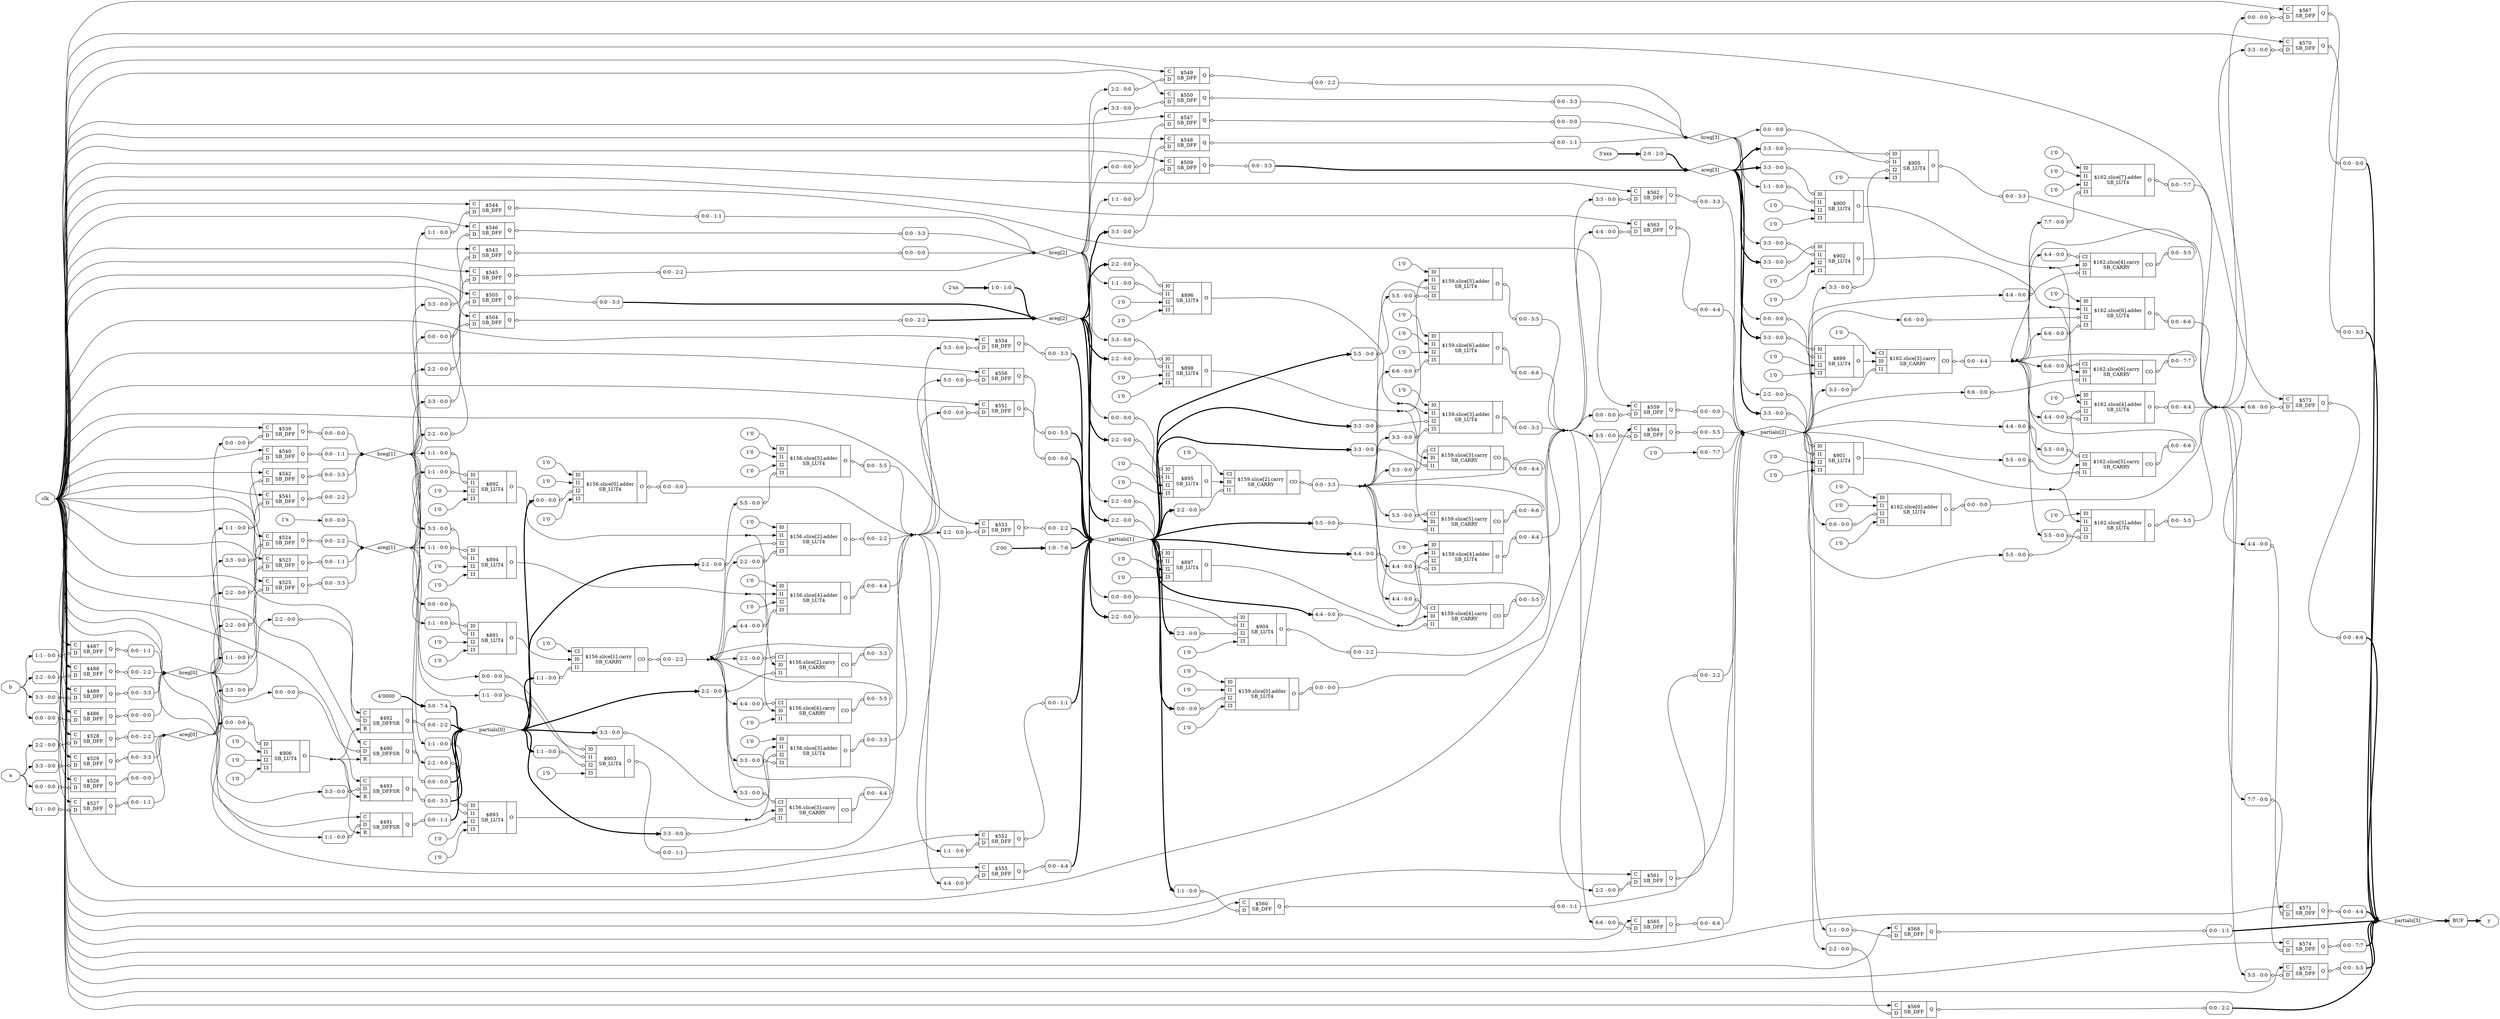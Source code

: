 digraph "multiplier" {
rankdir="LR";
remincross=true;
n21 [ shape=octagon, label="a", color="black", fontcolor="black" ];
n22 [ shape=diamond, label="areg[0]", color="black", fontcolor="black" ];
n23 [ shape=diamond, label="areg[1]", color="black", fontcolor="black" ];
n24 [ shape=diamond, label="areg[2]", color="black", fontcolor="black" ];
n25 [ shape=diamond, label="areg[3]", color="black", fontcolor="black" ];
n26 [ shape=octagon, label="b", color="black", fontcolor="black" ];
n27 [ shape=diamond, label="breg[0]", color="black", fontcolor="black" ];
n28 [ shape=diamond, label="breg[1]", color="black", fontcolor="black" ];
n29 [ shape=diamond, label="breg[2]", color="black", fontcolor="black" ];
n30 [ shape=diamond, label="breg[3]", color="black", fontcolor="black" ];
n31 [ shape=octagon, label="clk", color="black", fontcolor="black" ];
n32 [ shape=diamond, label="partials[0]", color="black", fontcolor="black" ];
n33 [ shape=diamond, label="partials[1]", color="black", fontcolor="black" ];
n34 [ shape=diamond, label="partials[2]", color="black", fontcolor="black" ];
n35 [ shape=diamond, label="partials[3]", color="black", fontcolor="black" ];
n36 [ shape=octagon, label="y", color="black", fontcolor="black" ];
v2 [ label="1'0" ];
v3 [ label="1'0" ];
c42 [ shape=record, label="{{<p37> I0|<p38> I1|<p39> I2|<p40> I3}|$891\nSB_LUT4|{<p41> O}}" ];
x0 [ shape=record, style=rounded, label="<s0> 1:1 - 0:0 " ];
x0:e -> c42:p37:w [arrowhead=odiamond, arrowtail=odiamond, dir=both, color="black", label=""];
x1 [ shape=record, style=rounded, label="<s0> 0:0 - 0:0 " ];
x1:e -> c42:p38:w [arrowhead=odiamond, arrowtail=odiamond, dir=both, color="black", label=""];
v6 [ label="1'0" ];
v7 [ label="1'0" ];
c43 [ shape=record, label="{{<p37> I0|<p38> I1|<p39> I2|<p40> I3}|$892\nSB_LUT4|{<p41> O}}" ];
x4 [ shape=record, style=rounded, label="<s0> 1:1 - 0:0 " ];
x4:e -> c43:p37:w [arrowhead=odiamond, arrowtail=odiamond, dir=both, color="black", label=""];
x5 [ shape=record, style=rounded, label="<s0> 1:1 - 0:0 " ];
x5:e -> c43:p38:w [arrowhead=odiamond, arrowtail=odiamond, dir=both, color="black", label=""];
v10 [ label="1'0" ];
v11 [ label="1'0" ];
c44 [ shape=record, label="{{<p37> I0|<p38> I1|<p39> I2|<p40> I3}|$893\nSB_LUT4|{<p41> O}}" ];
x8 [ shape=record, style=rounded, label="<s0> 1:1 - 0:0 " ];
x8:e -> c44:p37:w [arrowhead=odiamond, arrowtail=odiamond, dir=both, color="black", label=""];
x9 [ shape=record, style=rounded, label="<s0> 2:2 - 0:0 " ];
x9:e -> c44:p38:w [arrowhead=odiamond, arrowtail=odiamond, dir=both, color="black", label=""];
v14 [ label="1'0" ];
v15 [ label="1'0" ];
c45 [ shape=record, label="{{<p37> I0|<p38> I1|<p39> I2|<p40> I3}|$894\nSB_LUT4|{<p41> O}}" ];
x12 [ shape=record, style=rounded, label="<s0> 1:1 - 0:0 " ];
x12:e -> c45:p37:w [arrowhead=odiamond, arrowtail=odiamond, dir=both, color="black", label=""];
x13 [ shape=record, style=rounded, label="<s0> 3:3 - 0:0 " ];
x13:e -> c45:p38:w [arrowhead=odiamond, arrowtail=odiamond, dir=both, color="black", label=""];
v18 [ label="1'0" ];
v19 [ label="1'0" ];
c46 [ shape=record, label="{{<p37> I0|<p38> I1|<p39> I2|<p40> I3}|$895\nSB_LUT4|{<p41> O}}" ];
x16 [ shape=record, style=rounded, label="<s0> 2:2 - 0:0 " ];
x16:e -> c46:p37:w [arrowhead=odiamond, arrowtail=odiamond, dir=both, color="black", label=""];
x17 [ shape=record, style=rounded, label="<s0> 0:0 - 0:0 " ];
x17:e -> c46:p38:w [arrowhead=odiamond, arrowtail=odiamond, dir=both, color="black", label=""];
v22 [ label="1'0" ];
v23 [ label="1'0" ];
c47 [ shape=record, label="{{<p37> I0|<p38> I1|<p39> I2|<p40> I3}|$896\nSB_LUT4|{<p41> O}}" ];
x20 [ shape=record, style=rounded, label="<s0> 2:2 - 0:0 " ];
x20:e -> c47:p37:w [arrowhead=odiamond, arrowtail=odiamond, dir=both, color="black", label=""];
x21 [ shape=record, style=rounded, label="<s0> 1:1 - 0:0 " ];
x21:e -> c47:p38:w [arrowhead=odiamond, arrowtail=odiamond, dir=both, color="black", label=""];
v26 [ label="1'0" ];
v27 [ label="1'0" ];
c48 [ shape=record, label="{{<p37> I0|<p38> I1|<p39> I2|<p40> I3}|$897\nSB_LUT4|{<p41> O}}" ];
x24 [ shape=record, style=rounded, label="<s0> 2:2 - 0:0 " ];
x24:e -> c48:p37:w [arrowhead=odiamond, arrowtail=odiamond, dir=both, color="black", label=""];
x25 [ shape=record, style=rounded, label="<s0> 2:2 - 0:0 " ];
x25:e -> c48:p38:w [arrowhead=odiamond, arrowtail=odiamond, dir=both, color="black", label=""];
v30 [ label="1'0" ];
v31 [ label="1'0" ];
c49 [ shape=record, label="{{<p37> I0|<p38> I1|<p39> I2|<p40> I3}|$898\nSB_LUT4|{<p41> O}}" ];
x28 [ shape=record, style=rounded, label="<s0> 2:2 - 0:0 " ];
x28:e -> c49:p37:w [arrowhead=odiamond, arrowtail=odiamond, dir=both, color="black", label=""];
x29 [ shape=record, style=rounded, label="<s0> 3:3 - 0:0 " ];
x29:e -> c49:p38:w [arrowhead=odiamond, arrowtail=odiamond, dir=both, color="black", label=""];
v34 [ label="1'0" ];
v35 [ label="1'0" ];
c50 [ shape=record, label="{{<p37> I0|<p38> I1|<p39> I2|<p40> I3}|$899\nSB_LUT4|{<p41> O}}" ];
x32 [ shape=record, style=rounded, label="<s0> 3:3 - 0:0 " ];
x32:e -> c50:p37:w [arrowhead=odiamond, arrowtail=odiamond, dir=both, color="black", label=""];
x33 [ shape=record, style=rounded, label="<s0> 0:0 - 0:0 " ];
x33:e -> c50:p38:w [arrowhead=odiamond, arrowtail=odiamond, dir=both, color="black", label=""];
v38 [ label="1'0" ];
v39 [ label="1'0" ];
c51 [ shape=record, label="{{<p37> I0|<p38> I1|<p39> I2|<p40> I3}|$900\nSB_LUT4|{<p41> O}}" ];
x36 [ shape=record, style=rounded, label="<s0> 3:3 - 0:0 " ];
x36:e -> c51:p37:w [arrowhead=odiamond, arrowtail=odiamond, dir=both, color="black", label=""];
x37 [ shape=record, style=rounded, label="<s0> 1:1 - 0:0 " ];
x37:e -> c51:p38:w [arrowhead=odiamond, arrowtail=odiamond, dir=both, color="black", label=""];
v42 [ label="1'0" ];
v43 [ label="1'0" ];
c52 [ shape=record, label="{{<p37> I0|<p38> I1|<p39> I2|<p40> I3}|$901\nSB_LUT4|{<p41> O}}" ];
x40 [ shape=record, style=rounded, label="<s0> 3:3 - 0:0 " ];
x40:e -> c52:p37:w [arrowhead=odiamond, arrowtail=odiamond, dir=both, color="black", label=""];
x41 [ shape=record, style=rounded, label="<s0> 2:2 - 0:0 " ];
x41:e -> c52:p38:w [arrowhead=odiamond, arrowtail=odiamond, dir=both, color="black", label=""];
v46 [ label="1'0" ];
v47 [ label="1'0" ];
c53 [ shape=record, label="{{<p37> I0|<p38> I1|<p39> I2|<p40> I3}|$902\nSB_LUT4|{<p41> O}}" ];
x44 [ shape=record, style=rounded, label="<s0> 3:3 - 0:0 " ];
x44:e -> c53:p37:w [arrowhead=odiamond, arrowtail=odiamond, dir=both, color="black", label=""];
x45 [ shape=record, style=rounded, label="<s0> 3:3 - 0:0 " ];
x45:e -> c53:p38:w [arrowhead=odiamond, arrowtail=odiamond, dir=both, color="black", label=""];
v51 [ label="1'0" ];
c54 [ shape=record, label="{{<p37> I0|<p38> I1|<p39> I2|<p40> I3}|$903\nSB_LUT4|{<p41> O}}" ];
x48 [ shape=record, style=rounded, label="<s0> 1:1 - 0:0 " ];
x48:e -> c54:p37:w [arrowhead=odiamond, arrowtail=odiamond, dir=both, color="black", label=""];
x49 [ shape=record, style=rounded, label="<s0> 0:0 - 0:0 " ];
x49:e -> c54:p38:w [arrowhead=odiamond, arrowtail=odiamond, dir=both, color="black", label=""];
x50 [ shape=record, style=rounded, label="<s0> 1:1 - 0:0 " ];
x50:e -> c54:p39:w [arrowhead=odiamond, arrowtail=odiamond, dir=both, color="black", label=""];
x52 [ shape=record, style=rounded, label="<s0> 0:0 - 1:1 " ];
c54:p41:e -> x52:w [arrowhead=odiamond, arrowtail=odiamond, dir=both, color="black", label=""];
v56 [ label="1'0" ];
c55 [ shape=record, label="{{<p37> I0|<p38> I1|<p39> I2|<p40> I3}|$904\nSB_LUT4|{<p41> O}}" ];
x53 [ shape=record, style=rounded, label="<s0> 2:2 - 0:0 " ];
x53:e -> c55:p37:w [arrowhead=odiamond, arrowtail=odiamond, dir=both, color="black", label=""];
x54 [ shape=record, style=rounded, label="<s0> 0:0 - 0:0 " ];
x54:e -> c55:p38:w [arrowhead=odiamond, arrowtail=odiamond, dir=both, color="black", label=""];
x55 [ shape=record, style=rounded, label="<s0> 2:2 - 0:0 " ];
x55:e -> c55:p39:w [arrowhead=odiamond, arrowtail=odiamond, dir=both, color="black", label=""];
x57 [ shape=record, style=rounded, label="<s0> 0:0 - 2:2 " ];
c55:p41:e -> x57:w [arrowhead=odiamond, arrowtail=odiamond, dir=both, color="black", label=""];
v61 [ label="1'0" ];
c56 [ shape=record, label="{{<p37> I0|<p38> I1|<p39> I2|<p40> I3}|$905\nSB_LUT4|{<p41> O}}" ];
x58 [ shape=record, style=rounded, label="<s0> 3:3 - 0:0 " ];
x58:e -> c56:p37:w [arrowhead=odiamond, arrowtail=odiamond, dir=both, color="black", label=""];
x59 [ shape=record, style=rounded, label="<s0> 0:0 - 0:0 " ];
x59:e -> c56:p38:w [arrowhead=odiamond, arrowtail=odiamond, dir=both, color="black", label=""];
x60 [ shape=record, style=rounded, label="<s0> 3:3 - 0:0 " ];
x60:e -> c56:p39:w [arrowhead=odiamond, arrowtail=odiamond, dir=both, color="black", label=""];
x62 [ shape=record, style=rounded, label="<s0> 0:0 - 3:3 " ];
c56:p41:e -> x62:w [arrowhead=odiamond, arrowtail=odiamond, dir=both, color="black", label=""];
v64 [ label="1'0" ];
v65 [ label="1'0" ];
v66 [ label="1'0" ];
c57 [ shape=record, label="{{<p37> I0|<p38> I1|<p39> I2|<p40> I3}|$906\nSB_LUT4|{<p41> O}}" ];
x63 [ shape=record, style=rounded, label="<s0> 0:0 - 0:0 " ];
x63:e -> c57:p37:w [arrowhead=odiamond, arrowtail=odiamond, dir=both, color="black", label=""];
v67 [ label="1'0" ];
v68 [ label="1'0" ];
v70 [ label="1'0" ];
c58 [ shape=record, label="{{<p37> I0|<p38> I1|<p39> I2|<p40> I3}|$156.slice[0].adder\nSB_LUT4|{<p41> O}}" ];
x69 [ shape=record, style=rounded, label="<s0> 0:0 - 0:0 " ];
x69:e -> c58:p39:w [arrowhead=odiamond, arrowtail=odiamond, dir=both, color="black", label=""];
x71 [ shape=record, style=rounded, label="<s0> 0:0 - 0:0 " ];
c58:p41:e -> x71:w [arrowhead=odiamond, arrowtail=odiamond, dir=both, color="black", label=""];
v72 [ label="1'0" ];
c61 [ shape=record, label="{{<p59> CI|<p37> I0|<p38> I1}|$156.slice[1].carry\nSB_CARRY|{<p60> CO}}" ];
x73 [ shape=record, style=rounded, label="<s0> 0:0 - 2:2 " ];
c61:p60:e -> x73:w [arrowhead=odiamond, arrowtail=odiamond, dir=both, color="black", label=""];
x74 [ shape=record, style=rounded, label="<s0> 1:1 - 0:0 " ];
x74:e -> c61:p38:w [arrowhead=odiamond, arrowtail=odiamond, dir=both, color="black", label=""];
v75 [ label="1'0" ];
c62 [ shape=record, label="{{<p37> I0|<p38> I1|<p39> I2|<p40> I3}|$156.slice[2].adder\nSB_LUT4|{<p41> O}}" ];
x76 [ shape=record, style=rounded, label="<s0> 2:2 - 0:0 " ];
x76:e -> c62:p39:w [arrowhead=odiamond, arrowtail=odiamond, dir=both, color="black", label=""];
x77 [ shape=record, style=rounded, label="<s0> 2:2 - 0:0 " ];
x77:e -> c62:p40:w [arrowhead=odiamond, arrowtail=odiamond, dir=both, color="black", label=""];
x78 [ shape=record, style=rounded, label="<s0> 0:0 - 2:2 " ];
c62:p41:e -> x78:w [arrowhead=odiamond, arrowtail=odiamond, dir=both, color="black", label=""];
c63 [ shape=record, label="{{<p59> CI|<p37> I0|<p38> I1}|$156.slice[2].carry\nSB_CARRY|{<p60> CO}}" ];
x79 [ shape=record, style=rounded, label="<s0> 2:2 - 0:0 " ];
x79:e -> c63:p59:w [arrowhead=odiamond, arrowtail=odiamond, dir=both, color="black", label=""];
x80 [ shape=record, style=rounded, label="<s0> 0:0 - 3:3 " ];
c63:p60:e -> x80:w [arrowhead=odiamond, arrowtail=odiamond, dir=both, color="black", label=""];
x81 [ shape=record, style=rounded, label="<s0> 2:2 - 0:0 " ];
x81:e -> c63:p38:w [arrowhead=odiamond, arrowtail=odiamond, dir=both, color="black", label=""];
v82 [ label="1'0" ];
c64 [ shape=record, label="{{<p37> I0|<p38> I1|<p39> I2|<p40> I3}|$156.slice[3].adder\nSB_LUT4|{<p41> O}}" ];
x83 [ shape=record, style=rounded, label="<s0> 3:3 - 0:0 " ];
x83:e -> c64:p39:w [arrowhead=odiamond, arrowtail=odiamond, dir=both, color="black", label=""];
x84 [ shape=record, style=rounded, label="<s0> 3:3 - 0:0 " ];
x84:e -> c64:p40:w [arrowhead=odiamond, arrowtail=odiamond, dir=both, color="black", label=""];
x85 [ shape=record, style=rounded, label="<s0> 0:0 - 3:3 " ];
c64:p41:e -> x85:w [arrowhead=odiamond, arrowtail=odiamond, dir=both, color="black", label=""];
c65 [ shape=record, label="{{<p59> CI|<p37> I0|<p38> I1}|$156.slice[3].carry\nSB_CARRY|{<p60> CO}}" ];
x86 [ shape=record, style=rounded, label="<s0> 3:3 - 0:0 " ];
x86:e -> c65:p59:w [arrowhead=odiamond, arrowtail=odiamond, dir=both, color="black", label=""];
x87 [ shape=record, style=rounded, label="<s0> 0:0 - 4:4 " ];
c65:p60:e -> x87:w [arrowhead=odiamond, arrowtail=odiamond, dir=both, color="black", label=""];
x88 [ shape=record, style=rounded, label="<s0> 3:3 - 0:0 " ];
x88:e -> c65:p38:w [arrowhead=odiamond, arrowtail=odiamond, dir=both, color="black", label=""];
v89 [ label="1'0" ];
v90 [ label="1'0" ];
c66 [ shape=record, label="{{<p37> I0|<p38> I1|<p39> I2|<p40> I3}|$156.slice[4].adder\nSB_LUT4|{<p41> O}}" ];
x91 [ shape=record, style=rounded, label="<s0> 4:4 - 0:0 " ];
x91:e -> c66:p40:w [arrowhead=odiamond, arrowtail=odiamond, dir=both, color="black", label=""];
x92 [ shape=record, style=rounded, label="<s0> 0:0 - 4:4 " ];
c66:p41:e -> x92:w [arrowhead=odiamond, arrowtail=odiamond, dir=both, color="black", label=""];
v95 [ label="1'0" ];
c67 [ shape=record, label="{{<p59> CI|<p37> I0|<p38> I1}|$156.slice[4].carry\nSB_CARRY|{<p60> CO}}" ];
x93 [ shape=record, style=rounded, label="<s0> 4:4 - 0:0 " ];
x93:e -> c67:p59:w [arrowhead=odiamond, arrowtail=odiamond, dir=both, color="black", label=""];
x94 [ shape=record, style=rounded, label="<s0> 0:0 - 5:5 " ];
c67:p60:e -> x94:w [arrowhead=odiamond, arrowtail=odiamond, dir=both, color="black", label=""];
v96 [ label="1'0" ];
v97 [ label="1'0" ];
v98 [ label="1'0" ];
c68 [ shape=record, label="{{<p37> I0|<p38> I1|<p39> I2|<p40> I3}|$156.slice[5].adder\nSB_LUT4|{<p41> O}}" ];
x99 [ shape=record, style=rounded, label="<s0> 5:5 - 0:0 " ];
x99:e -> c68:p40:w [arrowhead=odiamond, arrowtail=odiamond, dir=both, color="black", label=""];
x100 [ shape=record, style=rounded, label="<s0> 0:0 - 5:5 " ];
c68:p41:e -> x100:w [arrowhead=odiamond, arrowtail=odiamond, dir=both, color="black", label=""];
v101 [ label="1'0" ];
v102 [ label="1'0" ];
v104 [ label="1'0" ];
c69 [ shape=record, label="{{<p37> I0|<p38> I1|<p39> I2|<p40> I3}|$159.slice[0].adder\nSB_LUT4|{<p41> O}}" ];
x103 [ shape=record, style=rounded, label="<s0> 0:0 - 0:0 " ];
x103:e -> c69:p39:w [arrowhead=odiamond, arrowtail=odiamond, dir=both, color="black", label=""];
x105 [ shape=record, style=rounded, label="<s0> 0:0 - 0:0 " ];
c69:p41:e -> x105:w [arrowhead=odiamond, arrowtail=odiamond, dir=both, color="black", label=""];
v106 [ label="1'0" ];
c70 [ shape=record, label="{{<p59> CI|<p37> I0|<p38> I1}|$159.slice[2].carry\nSB_CARRY|{<p60> CO}}" ];
x107 [ shape=record, style=rounded, label="<s0> 0:0 - 3:3 " ];
c70:p60:e -> x107:w [arrowhead=odiamond, arrowtail=odiamond, dir=both, color="black", label=""];
x108 [ shape=record, style=rounded, label="<s0> 2:2 - 0:0 " ];
x108:e -> c70:p38:w [arrowhead=odiamond, arrowtail=odiamond, dir=both, color="black", label=""];
v109 [ label="1'0" ];
c71 [ shape=record, label="{{<p37> I0|<p38> I1|<p39> I2|<p40> I3}|$159.slice[3].adder\nSB_LUT4|{<p41> O}}" ];
x110 [ shape=record, style=rounded, label="<s0> 3:3 - 0:0 " ];
x110:e -> c71:p39:w [arrowhead=odiamond, arrowtail=odiamond, dir=both, color="black", label=""];
x111 [ shape=record, style=rounded, label="<s0> 3:3 - 0:0 " ];
x111:e -> c71:p40:w [arrowhead=odiamond, arrowtail=odiamond, dir=both, color="black", label=""];
x112 [ shape=record, style=rounded, label="<s0> 0:0 - 3:3 " ];
c71:p41:e -> x112:w [arrowhead=odiamond, arrowtail=odiamond, dir=both, color="black", label=""];
c72 [ shape=record, label="{{<p59> CI|<p37> I0|<p38> I1}|$159.slice[3].carry\nSB_CARRY|{<p60> CO}}" ];
x113 [ shape=record, style=rounded, label="<s0> 3:3 - 0:0 " ];
x113:e -> c72:p59:w [arrowhead=odiamond, arrowtail=odiamond, dir=both, color="black", label=""];
x114 [ shape=record, style=rounded, label="<s0> 0:0 - 4:4 " ];
c72:p60:e -> x114:w [arrowhead=odiamond, arrowtail=odiamond, dir=both, color="black", label=""];
x115 [ shape=record, style=rounded, label="<s0> 3:3 - 0:0 " ];
x115:e -> c72:p38:w [arrowhead=odiamond, arrowtail=odiamond, dir=both, color="black", label=""];
v116 [ label="1'0" ];
c73 [ shape=record, label="{{<p37> I0|<p38> I1|<p39> I2|<p40> I3}|$159.slice[4].adder\nSB_LUT4|{<p41> O}}" ];
x117 [ shape=record, style=rounded, label="<s0> 4:4 - 0:0 " ];
x117:e -> c73:p39:w [arrowhead=odiamond, arrowtail=odiamond, dir=both, color="black", label=""];
x118 [ shape=record, style=rounded, label="<s0> 4:4 - 0:0 " ];
x118:e -> c73:p40:w [arrowhead=odiamond, arrowtail=odiamond, dir=both, color="black", label=""];
x119 [ shape=record, style=rounded, label="<s0> 0:0 - 4:4 " ];
c73:p41:e -> x119:w [arrowhead=odiamond, arrowtail=odiamond, dir=both, color="black", label=""];
c74 [ shape=record, label="{{<p59> CI|<p37> I0|<p38> I1}|$159.slice[4].carry\nSB_CARRY|{<p60> CO}}" ];
x120 [ shape=record, style=rounded, label="<s0> 4:4 - 0:0 " ];
x120:e -> c74:p59:w [arrowhead=odiamond, arrowtail=odiamond, dir=both, color="black", label=""];
x121 [ shape=record, style=rounded, label="<s0> 0:0 - 5:5 " ];
c74:p60:e -> x121:w [arrowhead=odiamond, arrowtail=odiamond, dir=both, color="black", label=""];
x122 [ shape=record, style=rounded, label="<s0> 4:4 - 0:0 " ];
x122:e -> c74:p38:w [arrowhead=odiamond, arrowtail=odiamond, dir=both, color="black", label=""];
v123 [ label="1'0" ];
c75 [ shape=record, label="{{<p37> I0|<p38> I1|<p39> I2|<p40> I3}|$159.slice[5].adder\nSB_LUT4|{<p41> O}}" ];
x124 [ shape=record, style=rounded, label="<s0> 5:5 - 0:0 " ];
x124:e -> c75:p39:w [arrowhead=odiamond, arrowtail=odiamond, dir=both, color="black", label=""];
x125 [ shape=record, style=rounded, label="<s0> 5:5 - 0:0 " ];
x125:e -> c75:p40:w [arrowhead=odiamond, arrowtail=odiamond, dir=both, color="black", label=""];
x126 [ shape=record, style=rounded, label="<s0> 0:0 - 5:5 " ];
c75:p41:e -> x126:w [arrowhead=odiamond, arrowtail=odiamond, dir=both, color="black", label=""];
c76 [ shape=record, label="{{<p59> CI|<p37> I0|<p38> I1}|$159.slice[5].carry\nSB_CARRY|{<p60> CO}}" ];
x127 [ shape=record, style=rounded, label="<s0> 5:5 - 0:0 " ];
x127:e -> c76:p59:w [arrowhead=odiamond, arrowtail=odiamond, dir=both, color="black", label=""];
x128 [ shape=record, style=rounded, label="<s0> 0:0 - 6:6 " ];
c76:p60:e -> x128:w [arrowhead=odiamond, arrowtail=odiamond, dir=both, color="black", label=""];
x129 [ shape=record, style=rounded, label="<s0> 5:5 - 0:0 " ];
x129:e -> c76:p38:w [arrowhead=odiamond, arrowtail=odiamond, dir=both, color="black", label=""];
v130 [ label="1'0" ];
v131 [ label="1'0" ];
v132 [ label="1'0" ];
c77 [ shape=record, label="{{<p37> I0|<p38> I1|<p39> I2|<p40> I3}|$159.slice[6].adder\nSB_LUT4|{<p41> O}}" ];
x133 [ shape=record, style=rounded, label="<s0> 6:6 - 0:0 " ];
x133:e -> c77:p40:w [arrowhead=odiamond, arrowtail=odiamond, dir=both, color="black", label=""];
x134 [ shape=record, style=rounded, label="<s0> 0:0 - 6:6 " ];
c77:p41:e -> x134:w [arrowhead=odiamond, arrowtail=odiamond, dir=both, color="black", label=""];
v135 [ label="1'0" ];
v136 [ label="1'0" ];
v138 [ label="1'0" ];
c78 [ shape=record, label="{{<p37> I0|<p38> I1|<p39> I2|<p40> I3}|$162.slice[0].adder\nSB_LUT4|{<p41> O}}" ];
x137 [ shape=record, style=rounded, label="<s0> 0:0 - 0:0 " ];
x137:e -> c78:p39:w [arrowhead=odiamond, arrowtail=odiamond, dir=both, color="black", label=""];
x139 [ shape=record, style=rounded, label="<s0> 0:0 - 0:0 " ];
c78:p41:e -> x139:w [arrowhead=odiamond, arrowtail=odiamond, dir=both, color="black", label=""];
v140 [ label="1'0" ];
c79 [ shape=record, label="{{<p59> CI|<p37> I0|<p38> I1}|$162.slice[3].carry\nSB_CARRY|{<p60> CO}}" ];
x141 [ shape=record, style=rounded, label="<s0> 0:0 - 4:4 " ];
c79:p60:e -> x141:w [arrowhead=odiamond, arrowtail=odiamond, dir=both, color="black", label=""];
x142 [ shape=record, style=rounded, label="<s0> 3:3 - 0:0 " ];
x142:e -> c79:p38:w [arrowhead=odiamond, arrowtail=odiamond, dir=both, color="black", label=""];
v143 [ label="1'0" ];
c80 [ shape=record, label="{{<p37> I0|<p38> I1|<p39> I2|<p40> I3}|$162.slice[4].adder\nSB_LUT4|{<p41> O}}" ];
x144 [ shape=record, style=rounded, label="<s0> 4:4 - 0:0 " ];
x144:e -> c80:p39:w [arrowhead=odiamond, arrowtail=odiamond, dir=both, color="black", label=""];
x145 [ shape=record, style=rounded, label="<s0> 4:4 - 0:0 " ];
x145:e -> c80:p40:w [arrowhead=odiamond, arrowtail=odiamond, dir=both, color="black", label=""];
x146 [ shape=record, style=rounded, label="<s0> 0:0 - 4:4 " ];
c80:p41:e -> x146:w [arrowhead=odiamond, arrowtail=odiamond, dir=both, color="black", label=""];
c81 [ shape=record, label="{{<p59> CI|<p37> I0|<p38> I1}|$162.slice[4].carry\nSB_CARRY|{<p60> CO}}" ];
x147 [ shape=record, style=rounded, label="<s0> 4:4 - 0:0 " ];
x147:e -> c81:p59:w [arrowhead=odiamond, arrowtail=odiamond, dir=both, color="black", label=""];
x148 [ shape=record, style=rounded, label="<s0> 0:0 - 5:5 " ];
c81:p60:e -> x148:w [arrowhead=odiamond, arrowtail=odiamond, dir=both, color="black", label=""];
x149 [ shape=record, style=rounded, label="<s0> 4:4 - 0:0 " ];
x149:e -> c81:p38:w [arrowhead=odiamond, arrowtail=odiamond, dir=both, color="black", label=""];
v150 [ label="1'0" ];
c82 [ shape=record, label="{{<p37> I0|<p38> I1|<p39> I2|<p40> I3}|$162.slice[5].adder\nSB_LUT4|{<p41> O}}" ];
x151 [ shape=record, style=rounded, label="<s0> 5:5 - 0:0 " ];
x151:e -> c82:p39:w [arrowhead=odiamond, arrowtail=odiamond, dir=both, color="black", label=""];
x152 [ shape=record, style=rounded, label="<s0> 5:5 - 0:0 " ];
x152:e -> c82:p40:w [arrowhead=odiamond, arrowtail=odiamond, dir=both, color="black", label=""];
x153 [ shape=record, style=rounded, label="<s0> 0:0 - 5:5 " ];
c82:p41:e -> x153:w [arrowhead=odiamond, arrowtail=odiamond, dir=both, color="black", label=""];
c83 [ shape=record, label="{{<p59> CI|<p37> I0|<p38> I1}|$162.slice[5].carry\nSB_CARRY|{<p60> CO}}" ];
x154 [ shape=record, style=rounded, label="<s0> 5:5 - 0:0 " ];
x154:e -> c83:p59:w [arrowhead=odiamond, arrowtail=odiamond, dir=both, color="black", label=""];
x155 [ shape=record, style=rounded, label="<s0> 0:0 - 6:6 " ];
c83:p60:e -> x155:w [arrowhead=odiamond, arrowtail=odiamond, dir=both, color="black", label=""];
x156 [ shape=record, style=rounded, label="<s0> 5:5 - 0:0 " ];
x156:e -> c83:p38:w [arrowhead=odiamond, arrowtail=odiamond, dir=both, color="black", label=""];
v157 [ label="1'0" ];
c84 [ shape=record, label="{{<p37> I0|<p38> I1|<p39> I2|<p40> I3}|$162.slice[6].adder\nSB_LUT4|{<p41> O}}" ];
x158 [ shape=record, style=rounded, label="<s0> 6:6 - 0:0 " ];
x158:e -> c84:p39:w [arrowhead=odiamond, arrowtail=odiamond, dir=both, color="black", label=""];
x159 [ shape=record, style=rounded, label="<s0> 6:6 - 0:0 " ];
x159:e -> c84:p40:w [arrowhead=odiamond, arrowtail=odiamond, dir=both, color="black", label=""];
x160 [ shape=record, style=rounded, label="<s0> 0:0 - 6:6 " ];
c84:p41:e -> x160:w [arrowhead=odiamond, arrowtail=odiamond, dir=both, color="black", label=""];
c85 [ shape=record, label="{{<p59> CI|<p37> I0|<p38> I1}|$162.slice[6].carry\nSB_CARRY|{<p60> CO}}" ];
x161 [ shape=record, style=rounded, label="<s0> 6:6 - 0:0 " ];
x161:e -> c85:p59:w [arrowhead=odiamond, arrowtail=odiamond, dir=both, color="black", label=""];
x162 [ shape=record, style=rounded, label="<s0> 0:0 - 7:7 " ];
c85:p60:e -> x162:w [arrowhead=odiamond, arrowtail=odiamond, dir=both, color="black", label=""];
x163 [ shape=record, style=rounded, label="<s0> 6:6 - 0:0 " ];
x163:e -> c85:p38:w [arrowhead=odiamond, arrowtail=odiamond, dir=both, color="black", label=""];
v164 [ label="1'0" ];
v165 [ label="1'0" ];
v166 [ label="1'0" ];
c86 [ shape=record, label="{{<p37> I0|<p38> I1|<p39> I2|<p40> I3}|$162.slice[7].adder\nSB_LUT4|{<p41> O}}" ];
x167 [ shape=record, style=rounded, label="<s0> 7:7 - 0:0 " ];
x167:e -> c86:p40:w [arrowhead=odiamond, arrowtail=odiamond, dir=both, color="black", label=""];
x168 [ shape=record, style=rounded, label="<s0> 0:0 - 7:7 " ];
c86:p41:e -> x168:w [arrowhead=odiamond, arrowtail=odiamond, dir=both, color="black", label=""];
c90 [ shape=record, label="{{<p87> C|<p88> D}|$486\nSB_DFF|{<p89> Q}}" ];
x169 [ shape=record, style=rounded, label="<s0> 0:0 - 0:0 " ];
x169:e -> c90:p88:w [arrowhead=odiamond, arrowtail=odiamond, dir=both, color="black", label=""];
x170 [ shape=record, style=rounded, label="<s0> 0:0 - 0:0 " ];
c90:p89:e -> x170:w [arrowhead=odiamond, arrowtail=odiamond, dir=both, color="black", label=""];
c91 [ shape=record, label="{{<p87> C|<p88> D}|$487\nSB_DFF|{<p89> Q}}" ];
x171 [ shape=record, style=rounded, label="<s0> 1:1 - 0:0 " ];
x171:e -> c91:p88:w [arrowhead=odiamond, arrowtail=odiamond, dir=both, color="black", label=""];
x172 [ shape=record, style=rounded, label="<s0> 0:0 - 1:1 " ];
c91:p89:e -> x172:w [arrowhead=odiamond, arrowtail=odiamond, dir=both, color="black", label=""];
c92 [ shape=record, label="{{<p87> C|<p88> D}|$488\nSB_DFF|{<p89> Q}}" ];
x173 [ shape=record, style=rounded, label="<s0> 2:2 - 0:0 " ];
x173:e -> c92:p88:w [arrowhead=odiamond, arrowtail=odiamond, dir=both, color="black", label=""];
x174 [ shape=record, style=rounded, label="<s0> 0:0 - 2:2 " ];
c92:p89:e -> x174:w [arrowhead=odiamond, arrowtail=odiamond, dir=both, color="black", label=""];
c93 [ shape=record, label="{{<p87> C|<p88> D}|$489\nSB_DFF|{<p89> Q}}" ];
x175 [ shape=record, style=rounded, label="<s0> 3:3 - 0:0 " ];
x175:e -> c93:p88:w [arrowhead=odiamond, arrowtail=odiamond, dir=both, color="black", label=""];
x176 [ shape=record, style=rounded, label="<s0> 0:0 - 3:3 " ];
c93:p89:e -> x176:w [arrowhead=odiamond, arrowtail=odiamond, dir=both, color="black", label=""];
c95 [ shape=record, label="{{<p87> C|<p88> D|<p94> R}|$490\nSB_DFFSR|{<p89> Q}}" ];
x177 [ shape=record, style=rounded, label="<s0> 0:0 - 0:0 " ];
x177:e -> c95:p88:w [arrowhead=odiamond, arrowtail=odiamond, dir=both, color="black", label=""];
x178 [ shape=record, style=rounded, label="<s0> 0:0 - 0:0 " ];
c95:p89:e -> x178:w [arrowhead=odiamond, arrowtail=odiamond, dir=both, color="black", label=""];
c96 [ shape=record, label="{{<p87> C|<p88> D|<p94> R}|$491\nSB_DFFSR|{<p89> Q}}" ];
x179 [ shape=record, style=rounded, label="<s0> 1:1 - 0:0 " ];
x179:e -> c96:p88:w [arrowhead=odiamond, arrowtail=odiamond, dir=both, color="black", label=""];
x180 [ shape=record, style=rounded, label="<s0> 0:0 - 1:1 " ];
c96:p89:e -> x180:w [arrowhead=odiamond, arrowtail=odiamond, dir=both, color="black", label=""];
c97 [ shape=record, label="{{<p87> C|<p88> D|<p94> R}|$492\nSB_DFFSR|{<p89> Q}}" ];
x181 [ shape=record, style=rounded, label="<s0> 2:2 - 0:0 " ];
x181:e -> c97:p88:w [arrowhead=odiamond, arrowtail=odiamond, dir=both, color="black", label=""];
x182 [ shape=record, style=rounded, label="<s0> 0:0 - 2:2 " ];
c97:p89:e -> x182:w [arrowhead=odiamond, arrowtail=odiamond, dir=both, color="black", label=""];
c98 [ shape=record, label="{{<p87> C|<p88> D|<p94> R}|$493\nSB_DFFSR|{<p89> Q}}" ];
x183 [ shape=record, style=rounded, label="<s0> 3:3 - 0:0 " ];
x183:e -> c98:p88:w [arrowhead=odiamond, arrowtail=odiamond, dir=both, color="black", label=""];
x184 [ shape=record, style=rounded, label="<s0> 0:0 - 3:3 " ];
c98:p89:e -> x184:w [arrowhead=odiamond, arrowtail=odiamond, dir=both, color="black", label=""];
c99 [ shape=record, label="{{<p87> C|<p88> D}|$504\nSB_DFF|{<p89> Q}}" ];
x185 [ shape=record, style=rounded, label="<s0> 2:2 - 0:0 " ];
x185:e -> c99:p88:w [arrowhead=odiamond, arrowtail=odiamond, dir=both, color="black", label=""];
x186 [ shape=record, style=rounded, label="<s0> 0:0 - 2:2 " ];
c99:p89:e -> x186:w [arrowhead=odiamond, arrowtail=odiamond, dir=both, color="black", label=""];
c100 [ shape=record, label="{{<p87> C|<p88> D}|$505\nSB_DFF|{<p89> Q}}" ];
x187 [ shape=record, style=rounded, label="<s0> 3:3 - 0:0 " ];
x187:e -> c100:p88:w [arrowhead=odiamond, arrowtail=odiamond, dir=both, color="black", label=""];
x188 [ shape=record, style=rounded, label="<s0> 0:0 - 3:3 " ];
c100:p89:e -> x188:w [arrowhead=odiamond, arrowtail=odiamond, dir=both, color="black", label=""];
c101 [ shape=record, label="{{<p87> C|<p88> D}|$509\nSB_DFF|{<p89> Q}}" ];
x189 [ shape=record, style=rounded, label="<s0> 3:3 - 0:0 " ];
x189:e -> c101:p88:w [arrowhead=odiamond, arrowtail=odiamond, dir=both, color="black", label=""];
x190 [ shape=record, style=rounded, label="<s0> 0:0 - 3:3 " ];
c101:p89:e -> x190:w [arrowhead=odiamond, arrowtail=odiamond, dir=both, color="black", label=""];
c102 [ shape=record, label="{{<p87> C|<p88> D}|$523\nSB_DFF|{<p89> Q}}" ];
x191 [ shape=record, style=rounded, label="<s0> 1:1 - 0:0 " ];
x191:e -> c102:p88:w [arrowhead=odiamond, arrowtail=odiamond, dir=both, color="black", label=""];
x192 [ shape=record, style=rounded, label="<s0> 0:0 - 1:1 " ];
c102:p89:e -> x192:w [arrowhead=odiamond, arrowtail=odiamond, dir=both, color="black", label=""];
c103 [ shape=record, label="{{<p87> C|<p88> D}|$524\nSB_DFF|{<p89> Q}}" ];
x193 [ shape=record, style=rounded, label="<s0> 2:2 - 0:0 " ];
x193:e -> c103:p88:w [arrowhead=odiamond, arrowtail=odiamond, dir=both, color="black", label=""];
x194 [ shape=record, style=rounded, label="<s0> 0:0 - 2:2 " ];
c103:p89:e -> x194:w [arrowhead=odiamond, arrowtail=odiamond, dir=both, color="black", label=""];
c104 [ shape=record, label="{{<p87> C|<p88> D}|$525\nSB_DFF|{<p89> Q}}" ];
x195 [ shape=record, style=rounded, label="<s0> 3:3 - 0:0 " ];
x195:e -> c104:p88:w [arrowhead=odiamond, arrowtail=odiamond, dir=both, color="black", label=""];
x196 [ shape=record, style=rounded, label="<s0> 0:0 - 3:3 " ];
c104:p89:e -> x196:w [arrowhead=odiamond, arrowtail=odiamond, dir=both, color="black", label=""];
c105 [ shape=record, label="{{<p87> C|<p88> D}|$526\nSB_DFF|{<p89> Q}}" ];
x197 [ shape=record, style=rounded, label="<s0> 0:0 - 0:0 " ];
x197:e -> c105:p88:w [arrowhead=odiamond, arrowtail=odiamond, dir=both, color="black", label=""];
x198 [ shape=record, style=rounded, label="<s0> 0:0 - 0:0 " ];
c105:p89:e -> x198:w [arrowhead=odiamond, arrowtail=odiamond, dir=both, color="black", label=""];
c106 [ shape=record, label="{{<p87> C|<p88> D}|$527\nSB_DFF|{<p89> Q}}" ];
x199 [ shape=record, style=rounded, label="<s0> 1:1 - 0:0 " ];
x199:e -> c106:p88:w [arrowhead=odiamond, arrowtail=odiamond, dir=both, color="black", label=""];
x200 [ shape=record, style=rounded, label="<s0> 0:0 - 1:1 " ];
c106:p89:e -> x200:w [arrowhead=odiamond, arrowtail=odiamond, dir=both, color="black", label=""];
c107 [ shape=record, label="{{<p87> C|<p88> D}|$528\nSB_DFF|{<p89> Q}}" ];
x201 [ shape=record, style=rounded, label="<s0> 2:2 - 0:0 " ];
x201:e -> c107:p88:w [arrowhead=odiamond, arrowtail=odiamond, dir=both, color="black", label=""];
x202 [ shape=record, style=rounded, label="<s0> 0:0 - 2:2 " ];
c107:p89:e -> x202:w [arrowhead=odiamond, arrowtail=odiamond, dir=both, color="black", label=""];
c108 [ shape=record, label="{{<p87> C|<p88> D}|$529\nSB_DFF|{<p89> Q}}" ];
x203 [ shape=record, style=rounded, label="<s0> 3:3 - 0:0 " ];
x203:e -> c108:p88:w [arrowhead=odiamond, arrowtail=odiamond, dir=both, color="black", label=""];
x204 [ shape=record, style=rounded, label="<s0> 0:0 - 3:3 " ];
c108:p89:e -> x204:w [arrowhead=odiamond, arrowtail=odiamond, dir=both, color="black", label=""];
c109 [ shape=record, label="{{<p87> C|<p88> D}|$539\nSB_DFF|{<p89> Q}}" ];
x205 [ shape=record, style=rounded, label="<s0> 0:0 - 0:0 " ];
x205:e -> c109:p88:w [arrowhead=odiamond, arrowtail=odiamond, dir=both, color="black", label=""];
x206 [ shape=record, style=rounded, label="<s0> 0:0 - 0:0 " ];
c109:p89:e -> x206:w [arrowhead=odiamond, arrowtail=odiamond, dir=both, color="black", label=""];
c110 [ shape=record, label="{{<p87> C|<p88> D}|$540\nSB_DFF|{<p89> Q}}" ];
x207 [ shape=record, style=rounded, label="<s0> 1:1 - 0:0 " ];
x207:e -> c110:p88:w [arrowhead=odiamond, arrowtail=odiamond, dir=both, color="black", label=""];
x208 [ shape=record, style=rounded, label="<s0> 0:0 - 1:1 " ];
c110:p89:e -> x208:w [arrowhead=odiamond, arrowtail=odiamond, dir=both, color="black", label=""];
c111 [ shape=record, label="{{<p87> C|<p88> D}|$541\nSB_DFF|{<p89> Q}}" ];
x209 [ shape=record, style=rounded, label="<s0> 2:2 - 0:0 " ];
x209:e -> c111:p88:w [arrowhead=odiamond, arrowtail=odiamond, dir=both, color="black", label=""];
x210 [ shape=record, style=rounded, label="<s0> 0:0 - 2:2 " ];
c111:p89:e -> x210:w [arrowhead=odiamond, arrowtail=odiamond, dir=both, color="black", label=""];
c112 [ shape=record, label="{{<p87> C|<p88> D}|$542\nSB_DFF|{<p89> Q}}" ];
x211 [ shape=record, style=rounded, label="<s0> 3:3 - 0:0 " ];
x211:e -> c112:p88:w [arrowhead=odiamond, arrowtail=odiamond, dir=both, color="black", label=""];
x212 [ shape=record, style=rounded, label="<s0> 0:0 - 3:3 " ];
c112:p89:e -> x212:w [arrowhead=odiamond, arrowtail=odiamond, dir=both, color="black", label=""];
c113 [ shape=record, label="{{<p87> C|<p88> D}|$543\nSB_DFF|{<p89> Q}}" ];
x213 [ shape=record, style=rounded, label="<s0> 0:0 - 0:0 " ];
x213:e -> c113:p88:w [arrowhead=odiamond, arrowtail=odiamond, dir=both, color="black", label=""];
x214 [ shape=record, style=rounded, label="<s0> 0:0 - 0:0 " ];
c113:p89:e -> x214:w [arrowhead=odiamond, arrowtail=odiamond, dir=both, color="black", label=""];
c114 [ shape=record, label="{{<p87> C|<p88> D}|$544\nSB_DFF|{<p89> Q}}" ];
x215 [ shape=record, style=rounded, label="<s0> 1:1 - 0:0 " ];
x215:e -> c114:p88:w [arrowhead=odiamond, arrowtail=odiamond, dir=both, color="black", label=""];
x216 [ shape=record, style=rounded, label="<s0> 0:0 - 1:1 " ];
c114:p89:e -> x216:w [arrowhead=odiamond, arrowtail=odiamond, dir=both, color="black", label=""];
c115 [ shape=record, label="{{<p87> C|<p88> D}|$545\nSB_DFF|{<p89> Q}}" ];
x217 [ shape=record, style=rounded, label="<s0> 2:2 - 0:0 " ];
x217:e -> c115:p88:w [arrowhead=odiamond, arrowtail=odiamond, dir=both, color="black", label=""];
x218 [ shape=record, style=rounded, label="<s0> 0:0 - 2:2 " ];
c115:p89:e -> x218:w [arrowhead=odiamond, arrowtail=odiamond, dir=both, color="black", label=""];
c116 [ shape=record, label="{{<p87> C|<p88> D}|$546\nSB_DFF|{<p89> Q}}" ];
x219 [ shape=record, style=rounded, label="<s0> 3:3 - 0:0 " ];
x219:e -> c116:p88:w [arrowhead=odiamond, arrowtail=odiamond, dir=both, color="black", label=""];
x220 [ shape=record, style=rounded, label="<s0> 0:0 - 3:3 " ];
c116:p89:e -> x220:w [arrowhead=odiamond, arrowtail=odiamond, dir=both, color="black", label=""];
c117 [ shape=record, label="{{<p87> C|<p88> D}|$547\nSB_DFF|{<p89> Q}}" ];
x221 [ shape=record, style=rounded, label="<s0> 0:0 - 0:0 " ];
x221:e -> c117:p88:w [arrowhead=odiamond, arrowtail=odiamond, dir=both, color="black", label=""];
x222 [ shape=record, style=rounded, label="<s0> 0:0 - 0:0 " ];
c117:p89:e -> x222:w [arrowhead=odiamond, arrowtail=odiamond, dir=both, color="black", label=""];
c118 [ shape=record, label="{{<p87> C|<p88> D}|$548\nSB_DFF|{<p89> Q}}" ];
x223 [ shape=record, style=rounded, label="<s0> 1:1 - 0:0 " ];
x223:e -> c118:p88:w [arrowhead=odiamond, arrowtail=odiamond, dir=both, color="black", label=""];
x224 [ shape=record, style=rounded, label="<s0> 0:0 - 1:1 " ];
c118:p89:e -> x224:w [arrowhead=odiamond, arrowtail=odiamond, dir=both, color="black", label=""];
c119 [ shape=record, label="{{<p87> C|<p88> D}|$549\nSB_DFF|{<p89> Q}}" ];
x225 [ shape=record, style=rounded, label="<s0> 2:2 - 0:0 " ];
x225:e -> c119:p88:w [arrowhead=odiamond, arrowtail=odiamond, dir=both, color="black", label=""];
x226 [ shape=record, style=rounded, label="<s0> 0:0 - 2:2 " ];
c119:p89:e -> x226:w [arrowhead=odiamond, arrowtail=odiamond, dir=both, color="black", label=""];
c120 [ shape=record, label="{{<p87> C|<p88> D}|$550\nSB_DFF|{<p89> Q}}" ];
x227 [ shape=record, style=rounded, label="<s0> 3:3 - 0:0 " ];
x227:e -> c120:p88:w [arrowhead=odiamond, arrowtail=odiamond, dir=both, color="black", label=""];
x228 [ shape=record, style=rounded, label="<s0> 0:0 - 3:3 " ];
c120:p89:e -> x228:w [arrowhead=odiamond, arrowtail=odiamond, dir=both, color="black", label=""];
c121 [ shape=record, label="{{<p87> C|<p88> D}|$551\nSB_DFF|{<p89> Q}}" ];
x229 [ shape=record, style=rounded, label="<s0> 0:0 - 0:0 " ];
x229:e -> c121:p88:w [arrowhead=odiamond, arrowtail=odiamond, dir=both, color="black", label=""];
x230 [ shape=record, style=rounded, label="<s0> 0:0 - 0:0 " ];
c121:p89:e -> x230:w [arrowhead=odiamond, arrowtail=odiamond, dir=both, color="black", label=""];
c122 [ shape=record, label="{{<p87> C|<p88> D}|$552\nSB_DFF|{<p89> Q}}" ];
x231 [ shape=record, style=rounded, label="<s0> 1:1 - 0:0 " ];
x231:e -> c122:p88:w [arrowhead=odiamond, arrowtail=odiamond, dir=both, color="black", label=""];
x232 [ shape=record, style=rounded, label="<s0> 0:0 - 1:1 " ];
c122:p89:e -> x232:w [arrowhead=odiamond, arrowtail=odiamond, dir=both, color="black", label=""];
c123 [ shape=record, label="{{<p87> C|<p88> D}|$553\nSB_DFF|{<p89> Q}}" ];
x233 [ shape=record, style=rounded, label="<s0> 2:2 - 0:0 " ];
x233:e -> c123:p88:w [arrowhead=odiamond, arrowtail=odiamond, dir=both, color="black", label=""];
x234 [ shape=record, style=rounded, label="<s0> 0:0 - 2:2 " ];
c123:p89:e -> x234:w [arrowhead=odiamond, arrowtail=odiamond, dir=both, color="black", label=""];
c124 [ shape=record, label="{{<p87> C|<p88> D}|$554\nSB_DFF|{<p89> Q}}" ];
x235 [ shape=record, style=rounded, label="<s0> 3:3 - 0:0 " ];
x235:e -> c124:p88:w [arrowhead=odiamond, arrowtail=odiamond, dir=both, color="black", label=""];
x236 [ shape=record, style=rounded, label="<s0> 0:0 - 3:3 " ];
c124:p89:e -> x236:w [arrowhead=odiamond, arrowtail=odiamond, dir=both, color="black", label=""];
c125 [ shape=record, label="{{<p87> C|<p88> D}|$555\nSB_DFF|{<p89> Q}}" ];
x237 [ shape=record, style=rounded, label="<s0> 4:4 - 0:0 " ];
x237:e -> c125:p88:w [arrowhead=odiamond, arrowtail=odiamond, dir=both, color="black", label=""];
x238 [ shape=record, style=rounded, label="<s0> 0:0 - 4:4 " ];
c125:p89:e -> x238:w [arrowhead=odiamond, arrowtail=odiamond, dir=both, color="black", label=""];
c126 [ shape=record, label="{{<p87> C|<p88> D}|$556\nSB_DFF|{<p89> Q}}" ];
x239 [ shape=record, style=rounded, label="<s0> 5:5 - 0:0 " ];
x239:e -> c126:p88:w [arrowhead=odiamond, arrowtail=odiamond, dir=both, color="black", label=""];
x240 [ shape=record, style=rounded, label="<s0> 0:0 - 5:5 " ];
c126:p89:e -> x240:w [arrowhead=odiamond, arrowtail=odiamond, dir=both, color="black", label=""];
c127 [ shape=record, label="{{<p87> C|<p88> D}|$559\nSB_DFF|{<p89> Q}}" ];
x241 [ shape=record, style=rounded, label="<s0> 0:0 - 0:0 " ];
x241:e -> c127:p88:w [arrowhead=odiamond, arrowtail=odiamond, dir=both, color="black", label=""];
x242 [ shape=record, style=rounded, label="<s0> 0:0 - 0:0 " ];
c127:p89:e -> x242:w [arrowhead=odiamond, arrowtail=odiamond, dir=both, color="black", label=""];
c128 [ shape=record, label="{{<p87> C|<p88> D}|$560\nSB_DFF|{<p89> Q}}" ];
x243 [ shape=record, style=rounded, label="<s0> 1:1 - 0:0 " ];
x243:e -> c128:p88:w [arrowhead=odiamond, arrowtail=odiamond, dir=both, color="black", label=""];
x244 [ shape=record, style=rounded, label="<s0> 0:0 - 1:1 " ];
c128:p89:e -> x244:w [arrowhead=odiamond, arrowtail=odiamond, dir=both, color="black", label=""];
c129 [ shape=record, label="{{<p87> C|<p88> D}|$561\nSB_DFF|{<p89> Q}}" ];
x245 [ shape=record, style=rounded, label="<s0> 2:2 - 0:0 " ];
x245:e -> c129:p88:w [arrowhead=odiamond, arrowtail=odiamond, dir=both, color="black", label=""];
x246 [ shape=record, style=rounded, label="<s0> 0:0 - 2:2 " ];
c129:p89:e -> x246:w [arrowhead=odiamond, arrowtail=odiamond, dir=both, color="black", label=""];
c130 [ shape=record, label="{{<p87> C|<p88> D}|$562\nSB_DFF|{<p89> Q}}" ];
x247 [ shape=record, style=rounded, label="<s0> 3:3 - 0:0 " ];
x247:e -> c130:p88:w [arrowhead=odiamond, arrowtail=odiamond, dir=both, color="black", label=""];
x248 [ shape=record, style=rounded, label="<s0> 0:0 - 3:3 " ];
c130:p89:e -> x248:w [arrowhead=odiamond, arrowtail=odiamond, dir=both, color="black", label=""];
c131 [ shape=record, label="{{<p87> C|<p88> D}|$563\nSB_DFF|{<p89> Q}}" ];
x249 [ shape=record, style=rounded, label="<s0> 4:4 - 0:0 " ];
x249:e -> c131:p88:w [arrowhead=odiamond, arrowtail=odiamond, dir=both, color="black", label=""];
x250 [ shape=record, style=rounded, label="<s0> 0:0 - 4:4 " ];
c131:p89:e -> x250:w [arrowhead=odiamond, arrowtail=odiamond, dir=both, color="black", label=""];
c132 [ shape=record, label="{{<p87> C|<p88> D}|$564\nSB_DFF|{<p89> Q}}" ];
x251 [ shape=record, style=rounded, label="<s0> 5:5 - 0:0 " ];
x251:e -> c132:p88:w [arrowhead=odiamond, arrowtail=odiamond, dir=both, color="black", label=""];
x252 [ shape=record, style=rounded, label="<s0> 0:0 - 5:5 " ];
c132:p89:e -> x252:w [arrowhead=odiamond, arrowtail=odiamond, dir=both, color="black", label=""];
c133 [ shape=record, label="{{<p87> C|<p88> D}|$565\nSB_DFF|{<p89> Q}}" ];
x253 [ shape=record, style=rounded, label="<s0> 6:6 - 0:0 " ];
x253:e -> c133:p88:w [arrowhead=odiamond, arrowtail=odiamond, dir=both, color="black", label=""];
x254 [ shape=record, style=rounded, label="<s0> 0:0 - 6:6 " ];
c133:p89:e -> x254:w [arrowhead=odiamond, arrowtail=odiamond, dir=both, color="black", label=""];
c134 [ shape=record, label="{{<p87> C|<p88> D}|$567\nSB_DFF|{<p89> Q}}" ];
x255 [ shape=record, style=rounded, label="<s0> 0:0 - 0:0 " ];
x255:e -> c134:p88:w [arrowhead=odiamond, arrowtail=odiamond, dir=both, color="black", label=""];
x256 [ shape=record, style=rounded, label="<s0> 0:0 - 0:0 " ];
c134:p89:e -> x256:w [arrowhead=odiamond, arrowtail=odiamond, dir=both, color="black", label=""];
c135 [ shape=record, label="{{<p87> C|<p88> D}|$568\nSB_DFF|{<p89> Q}}" ];
x257 [ shape=record, style=rounded, label="<s0> 1:1 - 0:0 " ];
x257:e -> c135:p88:w [arrowhead=odiamond, arrowtail=odiamond, dir=both, color="black", label=""];
x258 [ shape=record, style=rounded, label="<s0> 0:0 - 1:1 " ];
c135:p89:e -> x258:w [arrowhead=odiamond, arrowtail=odiamond, dir=both, color="black", label=""];
c136 [ shape=record, label="{{<p87> C|<p88> D}|$569\nSB_DFF|{<p89> Q}}" ];
x259 [ shape=record, style=rounded, label="<s0> 2:2 - 0:0 " ];
x259:e -> c136:p88:w [arrowhead=odiamond, arrowtail=odiamond, dir=both, color="black", label=""];
x260 [ shape=record, style=rounded, label="<s0> 0:0 - 2:2 " ];
c136:p89:e -> x260:w [arrowhead=odiamond, arrowtail=odiamond, dir=both, color="black", label=""];
c137 [ shape=record, label="{{<p87> C|<p88> D}|$570\nSB_DFF|{<p89> Q}}" ];
x261 [ shape=record, style=rounded, label="<s0> 3:3 - 0:0 " ];
x261:e -> c137:p88:w [arrowhead=odiamond, arrowtail=odiamond, dir=both, color="black", label=""];
x262 [ shape=record, style=rounded, label="<s0> 0:0 - 3:3 " ];
c137:p89:e -> x262:w [arrowhead=odiamond, arrowtail=odiamond, dir=both, color="black", label=""];
c138 [ shape=record, label="{{<p87> C|<p88> D}|$571\nSB_DFF|{<p89> Q}}" ];
x263 [ shape=record, style=rounded, label="<s0> 4:4 - 0:0 " ];
x263:e -> c138:p88:w [arrowhead=odiamond, arrowtail=odiamond, dir=both, color="black", label=""];
x264 [ shape=record, style=rounded, label="<s0> 0:0 - 4:4 " ];
c138:p89:e -> x264:w [arrowhead=odiamond, arrowtail=odiamond, dir=both, color="black", label=""];
c139 [ shape=record, label="{{<p87> C|<p88> D}|$572\nSB_DFF|{<p89> Q}}" ];
x265 [ shape=record, style=rounded, label="<s0> 5:5 - 0:0 " ];
x265:e -> c139:p88:w [arrowhead=odiamond, arrowtail=odiamond, dir=both, color="black", label=""];
x266 [ shape=record, style=rounded, label="<s0> 0:0 - 5:5 " ];
c139:p89:e -> x266:w [arrowhead=odiamond, arrowtail=odiamond, dir=both, color="black", label=""];
c140 [ shape=record, label="{{<p87> C|<p88> D}|$573\nSB_DFF|{<p89> Q}}" ];
x267 [ shape=record, style=rounded, label="<s0> 6:6 - 0:0 " ];
x267:e -> c140:p88:w [arrowhead=odiamond, arrowtail=odiamond, dir=both, color="black", label=""];
x268 [ shape=record, style=rounded, label="<s0> 0:0 - 6:6 " ];
c140:p89:e -> x268:w [arrowhead=odiamond, arrowtail=odiamond, dir=both, color="black", label=""];
c141 [ shape=record, label="{{<p87> C|<p88> D}|$574\nSB_DFF|{<p89> Q}}" ];
x269 [ shape=record, style=rounded, label="<s0> 7:7 - 0:0 " ];
x269:e -> c141:p88:w [arrowhead=odiamond, arrowtail=odiamond, dir=both, color="black", label=""];
x270 [ shape=record, style=rounded, label="<s0> 0:0 - 7:7 " ];
c141:p89:e -> x270:w [arrowhead=odiamond, arrowtail=odiamond, dir=both, color="black", label=""];
v271 [ label="1'x" ];
x272 [ shape=record, style=rounded, label="<s0> 0:0 - 0:0 " ];
v273 [ label="2'xx" ];
x274 [ shape=record, style=rounded, label="<s0> 1:0 - 1:0 " ];
v275 [ label="3'xxx" ];
x276 [ shape=record, style=rounded, label="<s0> 2:0 - 2:0 " ];
v277 [ label="4'0000" ];
x278 [ shape=record, style=rounded, label="<s0> 3:0 - 7:4 " ];
v279 [ label="2'00" ];
x280 [ shape=record, style=rounded, label="<s0> 1:0 - 7:6 " ];
v281 [ label="1'0" ];
x282 [ shape=record, style=rounded, label="<s0> 0:0 - 7:7 " ];
x283 [shape=box, style=rounded, label="BUF"];
n10 [ shape=point ];
c49:p41:e -> n10:w [color="black", label=""];
n10:e -> c75:p38:w [color="black", label=""];
n10:e -> c76:p37:w [color="black", label=""];
c50:p41:e -> c79:p37:w [color="black", label=""];
n12 [ shape=point ];
c51:p41:e -> n12:w [color="black", label=""];
n12:e -> c80:p38:w [color="black", label=""];
n12:e -> c81:p37:w [color="black", label=""];
n13 [ shape=point ];
c52:p41:e -> n13:w [color="black", label=""];
n13:e -> c82:p38:w [color="black", label=""];
n13:e -> c83:p37:w [color="black", label=""];
n14 [ shape=point ];
c53:p41:e -> n14:w [color="black", label=""];
n14:e -> c84:p38:w [color="black", label=""];
n14:e -> c85:p37:w [color="black", label=""];
c42:p41:e -> c61:p37:w [color="black", label=""];
n16 [ shape=point ];
c43:p41:e -> n16:w [color="black", label=""];
n16:e -> c62:p38:w [color="black", label=""];
n16:e -> c63:p37:w [color="black", label=""];
n17 [ shape=point ];
c44:p41:e -> n17:w [color="black", label=""];
n17:e -> c64:p38:w [color="black", label=""];
n17:e -> c65:p37:w [color="black", label=""];
n18 [ shape=point ];
x73:s0:e -> n18:w [color="black", label=""];
x80:s0:e -> n18:w [color="black", label=""];
x87:s0:e -> n18:w [color="black", label=""];
x94:s0:e -> n18:w [color="black", label=""];
n18:e -> x77:s0:w [color="black", label=""];
n18:e -> x79:s0:w [color="black", label=""];
n18:e -> x84:s0:w [color="black", label=""];
n18:e -> x86:s0:w [color="black", label=""];
n18:e -> x91:s0:w [color="black", label=""];
n18:e -> x93:s0:w [color="black", label=""];
n18:e -> x99:s0:w [color="black", label=""];
n19 [ shape=point ];
x107:s0:e -> n19:w [color="black", label=""];
x114:s0:e -> n19:w [color="black", label=""];
x121:s0:e -> n19:w [color="black", label=""];
x128:s0:e -> n19:w [color="black", label=""];
n19:e -> x111:s0:w [color="black", label=""];
n19:e -> x113:s0:w [color="black", label=""];
n19:e -> x118:s0:w [color="black", label=""];
n19:e -> x120:s0:w [color="black", label=""];
n19:e -> x125:s0:w [color="black", label=""];
n19:e -> x127:s0:w [color="black", label=""];
n19:e -> x133:s0:w [color="black", label=""];
n2 [ shape=point ];
x100:s0:e -> n2:w [color="black", label=""];
x52:s0:e -> n2:w [color="black", label=""];
x71:s0:e -> n2:w [color="black", label=""];
x78:s0:e -> n2:w [color="black", label=""];
x85:s0:e -> n2:w [color="black", label=""];
x92:s0:e -> n2:w [color="black", label=""];
n2:e -> x229:s0:w [color="black", label=""];
n2:e -> x231:s0:w [color="black", label=""];
n2:e -> x233:s0:w [color="black", label=""];
n2:e -> x235:s0:w [color="black", label=""];
n2:e -> x237:s0:w [color="black", label=""];
n2:e -> x239:s0:w [color="black", label=""];
n20 [ shape=point ];
x141:s0:e -> n20:w [color="black", label=""];
x148:s0:e -> n20:w [color="black", label=""];
x155:s0:e -> n20:w [color="black", label=""];
x162:s0:e -> n20:w [color="black", label=""];
n20:e -> x145:s0:w [color="black", label=""];
n20:e -> x147:s0:w [color="black", label=""];
n20:e -> x152:s0:w [color="black", label=""];
n20:e -> x154:s0:w [color="black", label=""];
n20:e -> x159:s0:w [color="black", label=""];
n20:e -> x161:s0:w [color="black", label=""];
n20:e -> x167:s0:w [color="black", label=""];
n21:e -> x197:s0:w [color="black", label=""];
n21:e -> x199:s0:w [color="black", label=""];
n21:e -> x201:s0:w [color="black", label=""];
n21:e -> x203:s0:w [color="black", label=""];
x198:s0:e -> n22:w [color="black", label=""];
x200:s0:e -> n22:w [color="black", label=""];
x202:s0:e -> n22:w [color="black", label=""];
x204:s0:e -> n22:w [color="black", label=""];
n22:e -> x191:s0:w [color="black", label=""];
n22:e -> x193:s0:w [color="black", label=""];
n22:e -> x195:s0:w [color="black", label=""];
n22:e -> x63:s0:w [color="black", label=""];
x192:s0:e -> n23:w [color="black", label=""];
x194:s0:e -> n23:w [color="black", label=""];
x196:s0:e -> n23:w [color="black", label=""];
x272:s0:e -> n23:w [color="black", label=""];
n23:e -> x0:s0:w [color="black", label=""];
n23:e -> x12:s0:w [color="black", label=""];
n23:e -> x185:s0:w [color="black", label=""];
n23:e -> x187:s0:w [color="black", label=""];
n23:e -> x48:s0:w [color="black", label=""];
n23:e -> x4:s0:w [color="black", label=""];
n23:e -> x8:s0:w [color="black", label=""];
x186:s0:e -> n24:w [color="black", style="setlinewidth(3)", label=""];
x188:s0:e -> n24:w [color="black", style="setlinewidth(3)", label=""];
x274:s0:e -> n24:w [color="black", style="setlinewidth(3)", label=""];
n24:e -> x16:s0:w [color="black", style="setlinewidth(3)", label=""];
n24:e -> x189:s0:w [color="black", style="setlinewidth(3)", label=""];
n24:e -> x20:s0:w [color="black", style="setlinewidth(3)", label=""];
n24:e -> x24:s0:w [color="black", style="setlinewidth(3)", label=""];
n24:e -> x28:s0:w [color="black", style="setlinewidth(3)", label=""];
n24:e -> x53:s0:w [color="black", style="setlinewidth(3)", label=""];
x190:s0:e -> n25:w [color="black", style="setlinewidth(3)", label=""];
x276:s0:e -> n25:w [color="black", style="setlinewidth(3)", label=""];
n25:e -> x32:s0:w [color="black", style="setlinewidth(3)", label=""];
n25:e -> x36:s0:w [color="black", style="setlinewidth(3)", label=""];
n25:e -> x40:s0:w [color="black", style="setlinewidth(3)", label=""];
n25:e -> x44:s0:w [color="black", style="setlinewidth(3)", label=""];
n25:e -> x58:s0:w [color="black", style="setlinewidth(3)", label=""];
n26:e -> x169:s0:w [color="black", label=""];
n26:e -> x171:s0:w [color="black", label=""];
n26:e -> x173:s0:w [color="black", label=""];
n26:e -> x175:s0:w [color="black", label=""];
x170:s0:e -> n27:w [color="black", label=""];
x172:s0:e -> n27:w [color="black", label=""];
x174:s0:e -> n27:w [color="black", label=""];
x176:s0:e -> n27:w [color="black", label=""];
n27:e -> x177:s0:w [color="black", label=""];
n27:e -> x179:s0:w [color="black", label=""];
n27:e -> x181:s0:w [color="black", label=""];
n27:e -> x183:s0:w [color="black", label=""];
n27:e -> x205:s0:w [color="black", label=""];
n27:e -> x207:s0:w [color="black", label=""];
n27:e -> x209:s0:w [color="black", label=""];
n27:e -> x211:s0:w [color="black", label=""];
x206:s0:e -> n28:w [color="black", label=""];
x208:s0:e -> n28:w [color="black", label=""];
x210:s0:e -> n28:w [color="black", label=""];
x212:s0:e -> n28:w [color="black", label=""];
n28:e -> x13:s0:w [color="black", label=""];
n28:e -> x1:s0:w [color="black", label=""];
n28:e -> x213:s0:w [color="black", label=""];
n28:e -> x215:s0:w [color="black", label=""];
n28:e -> x217:s0:w [color="black", label=""];
n28:e -> x219:s0:w [color="black", label=""];
n28:e -> x49:s0:w [color="black", label=""];
n28:e -> x5:s0:w [color="black", label=""];
n28:e -> x9:s0:w [color="black", label=""];
x214:s0:e -> n29:w [color="black", label=""];
x216:s0:e -> n29:w [color="black", label=""];
x218:s0:e -> n29:w [color="black", label=""];
x220:s0:e -> n29:w [color="black", label=""];
n29:e -> x17:s0:w [color="black", label=""];
n29:e -> x21:s0:w [color="black", label=""];
n29:e -> x221:s0:w [color="black", label=""];
n29:e -> x223:s0:w [color="black", label=""];
n29:e -> x225:s0:w [color="black", label=""];
n29:e -> x227:s0:w [color="black", label=""];
n29:e -> x25:s0:w [color="black", label=""];
n29:e -> x29:s0:w [color="black", label=""];
n29:e -> x54:s0:w [color="black", label=""];
n3 [ shape=point ];
x105:s0:e -> n3:w [color="black", label=""];
x112:s0:e -> n3:w [color="black", label=""];
x119:s0:e -> n3:w [color="black", label=""];
x126:s0:e -> n3:w [color="black", label=""];
x134:s0:e -> n3:w [color="black", label=""];
x57:s0:e -> n3:w [color="black", label=""];
n3:e -> x241:s0:w [color="black", label=""];
n3:e -> x245:s0:w [color="black", label=""];
n3:e -> x247:s0:w [color="black", label=""];
n3:e -> x249:s0:w [color="black", label=""];
n3:e -> x251:s0:w [color="black", label=""];
n3:e -> x253:s0:w [color="black", label=""];
x222:s0:e -> n30:w [color="black", label=""];
x224:s0:e -> n30:w [color="black", label=""];
x226:s0:e -> n30:w [color="black", label=""];
x228:s0:e -> n30:w [color="black", label=""];
n30:e -> x33:s0:w [color="black", label=""];
n30:e -> x37:s0:w [color="black", label=""];
n30:e -> x41:s0:w [color="black", label=""];
n30:e -> x45:s0:w [color="black", label=""];
n30:e -> x59:s0:w [color="black", label=""];
n31:e -> c100:p87:w [color="black", label=""];
n31:e -> c101:p87:w [color="black", label=""];
n31:e -> c102:p87:w [color="black", label=""];
n31:e -> c103:p87:w [color="black", label=""];
n31:e -> c104:p87:w [color="black", label=""];
n31:e -> c105:p87:w [color="black", label=""];
n31:e -> c106:p87:w [color="black", label=""];
n31:e -> c107:p87:w [color="black", label=""];
n31:e -> c108:p87:w [color="black", label=""];
n31:e -> c109:p87:w [color="black", label=""];
n31:e -> c110:p87:w [color="black", label=""];
n31:e -> c111:p87:w [color="black", label=""];
n31:e -> c112:p87:w [color="black", label=""];
n31:e -> c113:p87:w [color="black", label=""];
n31:e -> c114:p87:w [color="black", label=""];
n31:e -> c115:p87:w [color="black", label=""];
n31:e -> c116:p87:w [color="black", label=""];
n31:e -> c117:p87:w [color="black", label=""];
n31:e -> c118:p87:w [color="black", label=""];
n31:e -> c119:p87:w [color="black", label=""];
n31:e -> c120:p87:w [color="black", label=""];
n31:e -> c121:p87:w [color="black", label=""];
n31:e -> c122:p87:w [color="black", label=""];
n31:e -> c123:p87:w [color="black", label=""];
n31:e -> c124:p87:w [color="black", label=""];
n31:e -> c125:p87:w [color="black", label=""];
n31:e -> c126:p87:w [color="black", label=""];
n31:e -> c127:p87:w [color="black", label=""];
n31:e -> c128:p87:w [color="black", label=""];
n31:e -> c129:p87:w [color="black", label=""];
n31:e -> c130:p87:w [color="black", label=""];
n31:e -> c131:p87:w [color="black", label=""];
n31:e -> c132:p87:w [color="black", label=""];
n31:e -> c133:p87:w [color="black", label=""];
n31:e -> c134:p87:w [color="black", label=""];
n31:e -> c135:p87:w [color="black", label=""];
n31:e -> c136:p87:w [color="black", label=""];
n31:e -> c137:p87:w [color="black", label=""];
n31:e -> c138:p87:w [color="black", label=""];
n31:e -> c139:p87:w [color="black", label=""];
n31:e -> c140:p87:w [color="black", label=""];
n31:e -> c141:p87:w [color="black", label=""];
n31:e -> c90:p87:w [color="black", label=""];
n31:e -> c91:p87:w [color="black", label=""];
n31:e -> c92:p87:w [color="black", label=""];
n31:e -> c93:p87:w [color="black", label=""];
n31:e -> c95:p87:w [color="black", label=""];
n31:e -> c96:p87:w [color="black", label=""];
n31:e -> c97:p87:w [color="black", label=""];
n31:e -> c98:p87:w [color="black", label=""];
n31:e -> c99:p87:w [color="black", label=""];
x178:s0:e -> n32:w [color="black", style="setlinewidth(3)", label=""];
x180:s0:e -> n32:w [color="black", style="setlinewidth(3)", label=""];
x182:s0:e -> n32:w [color="black", style="setlinewidth(3)", label=""];
x184:s0:e -> n32:w [color="black", style="setlinewidth(3)", label=""];
x278:s0:e -> n32:w [color="black", style="setlinewidth(3)", label=""];
n32:e -> x50:s0:w [color="black", style="setlinewidth(3)", label=""];
n32:e -> x69:s0:w [color="black", style="setlinewidth(3)", label=""];
n32:e -> x74:s0:w [color="black", style="setlinewidth(3)", label=""];
n32:e -> x76:s0:w [color="black", style="setlinewidth(3)", label=""];
n32:e -> x81:s0:w [color="black", style="setlinewidth(3)", label=""];
n32:e -> x83:s0:w [color="black", style="setlinewidth(3)", label=""];
n32:e -> x88:s0:w [color="black", style="setlinewidth(3)", label=""];
x230:s0:e -> n33:w [color="black", style="setlinewidth(3)", label=""];
x232:s0:e -> n33:w [color="black", style="setlinewidth(3)", label=""];
x234:s0:e -> n33:w [color="black", style="setlinewidth(3)", label=""];
x236:s0:e -> n33:w [color="black", style="setlinewidth(3)", label=""];
x238:s0:e -> n33:w [color="black", style="setlinewidth(3)", label=""];
x240:s0:e -> n33:w [color="black", style="setlinewidth(3)", label=""];
x280:s0:e -> n33:w [color="black", style="setlinewidth(3)", label=""];
n33:e -> x103:s0:w [color="black", style="setlinewidth(3)", label=""];
n33:e -> x108:s0:w [color="black", style="setlinewidth(3)", label=""];
n33:e -> x110:s0:w [color="black", style="setlinewidth(3)", label=""];
n33:e -> x115:s0:w [color="black", style="setlinewidth(3)", label=""];
n33:e -> x117:s0:w [color="black", style="setlinewidth(3)", label=""];
n33:e -> x122:s0:w [color="black", style="setlinewidth(3)", label=""];
n33:e -> x124:s0:w [color="black", style="setlinewidth(3)", label=""];
n33:e -> x129:s0:w [color="black", style="setlinewidth(3)", label=""];
n33:e -> x243:s0:w [color="black", style="setlinewidth(3)", label=""];
n33:e -> x55:s0:w [color="black", style="setlinewidth(3)", label=""];
x242:s0:e -> n34:w [color="black", label=""];
x244:s0:e -> n34:w [color="black", label=""];
x246:s0:e -> n34:w [color="black", label=""];
x248:s0:e -> n34:w [color="black", label=""];
x250:s0:e -> n34:w [color="black", label=""];
x252:s0:e -> n34:w [color="black", label=""];
x254:s0:e -> n34:w [color="black", label=""];
x282:s0:e -> n34:w [color="black", label=""];
n34:e -> x137:s0:w [color="black", label=""];
n34:e -> x142:s0:w [color="black", label=""];
n34:e -> x144:s0:w [color="black", label=""];
n34:e -> x149:s0:w [color="black", label=""];
n34:e -> x151:s0:w [color="black", label=""];
n34:e -> x156:s0:w [color="black", label=""];
n34:e -> x158:s0:w [color="black", label=""];
n34:e -> x163:s0:w [color="black", label=""];
n34:e -> x257:s0:w [color="black", label=""];
n34:e -> x259:s0:w [color="black", label=""];
n34:e -> x60:s0:w [color="black", label=""];
x256:s0:e -> n35:w [color="black", style="setlinewidth(3)", label=""];
x258:s0:e -> n35:w [color="black", style="setlinewidth(3)", label=""];
x260:s0:e -> n35:w [color="black", style="setlinewidth(3)", label=""];
x262:s0:e -> n35:w [color="black", style="setlinewidth(3)", label=""];
x264:s0:e -> n35:w [color="black", style="setlinewidth(3)", label=""];
x266:s0:e -> n35:w [color="black", style="setlinewidth(3)", label=""];
x268:s0:e -> n35:w [color="black", style="setlinewidth(3)", label=""];
x270:s0:e -> n35:w [color="black", style="setlinewidth(3)", label=""];
n35:e -> x283:w:w [color="black", style="setlinewidth(3)", label=""];
x283:e:e -> n36:w [color="black", style="setlinewidth(3)", label=""];
n4 [ shape=point ];
x139:s0:e -> n4:w [color="black", label=""];
x146:s0:e -> n4:w [color="black", label=""];
x153:s0:e -> n4:w [color="black", label=""];
x160:s0:e -> n4:w [color="black", label=""];
x168:s0:e -> n4:w [color="black", label=""];
x62:s0:e -> n4:w [color="black", label=""];
n4:e -> x255:s0:w [color="black", label=""];
n4:e -> x261:s0:w [color="black", label=""];
n4:e -> x263:s0:w [color="black", label=""];
n4:e -> x265:s0:w [color="black", label=""];
n4:e -> x267:s0:w [color="black", label=""];
n4:e -> x269:s0:w [color="black", label=""];
n5 [ shape=point ];
c57:p41:e -> n5:w [color="black", label=""];
n5:e -> c95:p94:w [color="black", label=""];
n5:e -> c96:p94:w [color="black", label=""];
n5:e -> c97:p94:w [color="black", label=""];
n5:e -> c98:p94:w [color="black", label=""];
n6 [ shape=point ];
c45:p41:e -> n6:w [color="black", label=""];
n6:e -> c66:p38:w [color="black", label=""];
n6:e -> c67:p37:w [color="black", label=""];
c46:p41:e -> c70:p37:w [color="black", label=""];
n8 [ shape=point ];
c47:p41:e -> n8:w [color="black", label=""];
n8:e -> c71:p38:w [color="black", label=""];
n8:e -> c72:p37:w [color="black", label=""];
n9 [ shape=point ];
c48:p41:e -> n9:w [color="black", label=""];
n9:e -> c73:p38:w [color="black", label=""];
n9:e -> c74:p37:w [color="black", label=""];
v10:e -> c44:p39:w [color="black", label=""];
v101:e -> c69:p37:w [color="black", label=""];
v102:e -> c69:p38:w [color="black", label=""];
v104:e -> c69:p40:w [color="black", label=""];
v106:e -> c70:p59:w [color="black", label=""];
v109:e -> c71:p37:w [color="black", label=""];
v11:e -> c44:p40:w [color="black", label=""];
v116:e -> c73:p37:w [color="black", label=""];
v123:e -> c75:p37:w [color="black", label=""];
v130:e -> c77:p37:w [color="black", label=""];
v131:e -> c77:p38:w [color="black", label=""];
v132:e -> c77:p39:w [color="black", label=""];
v135:e -> c78:p37:w [color="black", label=""];
v136:e -> c78:p38:w [color="black", label=""];
v138:e -> c78:p40:w [color="black", label=""];
v14:e -> c45:p39:w [color="black", label=""];
v140:e -> c79:p59:w [color="black", label=""];
v143:e -> c80:p37:w [color="black", label=""];
v15:e -> c45:p40:w [color="black", label=""];
v150:e -> c82:p37:w [color="black", label=""];
v157:e -> c84:p37:w [color="black", label=""];
v164:e -> c86:p37:w [color="black", label=""];
v165:e -> c86:p38:w [color="black", label=""];
v166:e -> c86:p39:w [color="black", label=""];
v18:e -> c46:p39:w [color="black", label=""];
v19:e -> c46:p40:w [color="black", label=""];
v2:e -> c42:p39:w [color="black", label=""];
v22:e -> c47:p39:w [color="black", label=""];
v23:e -> c47:p40:w [color="black", label=""];
v26:e -> c48:p39:w [color="black", label=""];
v27:e -> c48:p40:w [color="black", label=""];
v271:e -> x272:w [color="black", label=""];
v273:e -> x274:w [color="black", style="setlinewidth(3)", label=""];
v275:e -> x276:w [color="black", style="setlinewidth(3)", label=""];
v277:e -> x278:w [color="black", style="setlinewidth(3)", label=""];
v279:e -> x280:w [color="black", style="setlinewidth(3)", label=""];
v281:e -> x282:w [color="black", label=""];
v3:e -> c42:p40:w [color="black", label=""];
v30:e -> c49:p39:w [color="black", label=""];
v31:e -> c49:p40:w [color="black", label=""];
v34:e -> c50:p39:w [color="black", label=""];
v35:e -> c50:p40:w [color="black", label=""];
v38:e -> c51:p39:w [color="black", label=""];
v39:e -> c51:p40:w [color="black", label=""];
v42:e -> c52:p39:w [color="black", label=""];
v43:e -> c52:p40:w [color="black", label=""];
v46:e -> c53:p39:w [color="black", label=""];
v47:e -> c53:p40:w [color="black", label=""];
v51:e -> c54:p40:w [color="black", label=""];
v56:e -> c55:p40:w [color="black", label=""];
v6:e -> c43:p39:w [color="black", label=""];
v61:e -> c56:p40:w [color="black", label=""];
v64:e -> c57:p38:w [color="black", label=""];
v65:e -> c57:p39:w [color="black", label=""];
v66:e -> c57:p40:w [color="black", label=""];
v67:e -> c58:p37:w [color="black", label=""];
v68:e -> c58:p38:w [color="black", label=""];
v7:e -> c43:p40:w [color="black", label=""];
v70:e -> c58:p40:w [color="black", label=""];
v72:e -> c61:p59:w [color="black", label=""];
v75:e -> c62:p37:w [color="black", label=""];
v82:e -> c64:p37:w [color="black", label=""];
v89:e -> c66:p37:w [color="black", label=""];
v90:e -> c66:p39:w [color="black", label=""];
v95:e -> c67:p38:w [color="black", label=""];
v96:e -> c68:p37:w [color="black", label=""];
v97:e -> c68:p38:w [color="black", label=""];
v98:e -> c68:p39:w [color="black", label=""];
}
